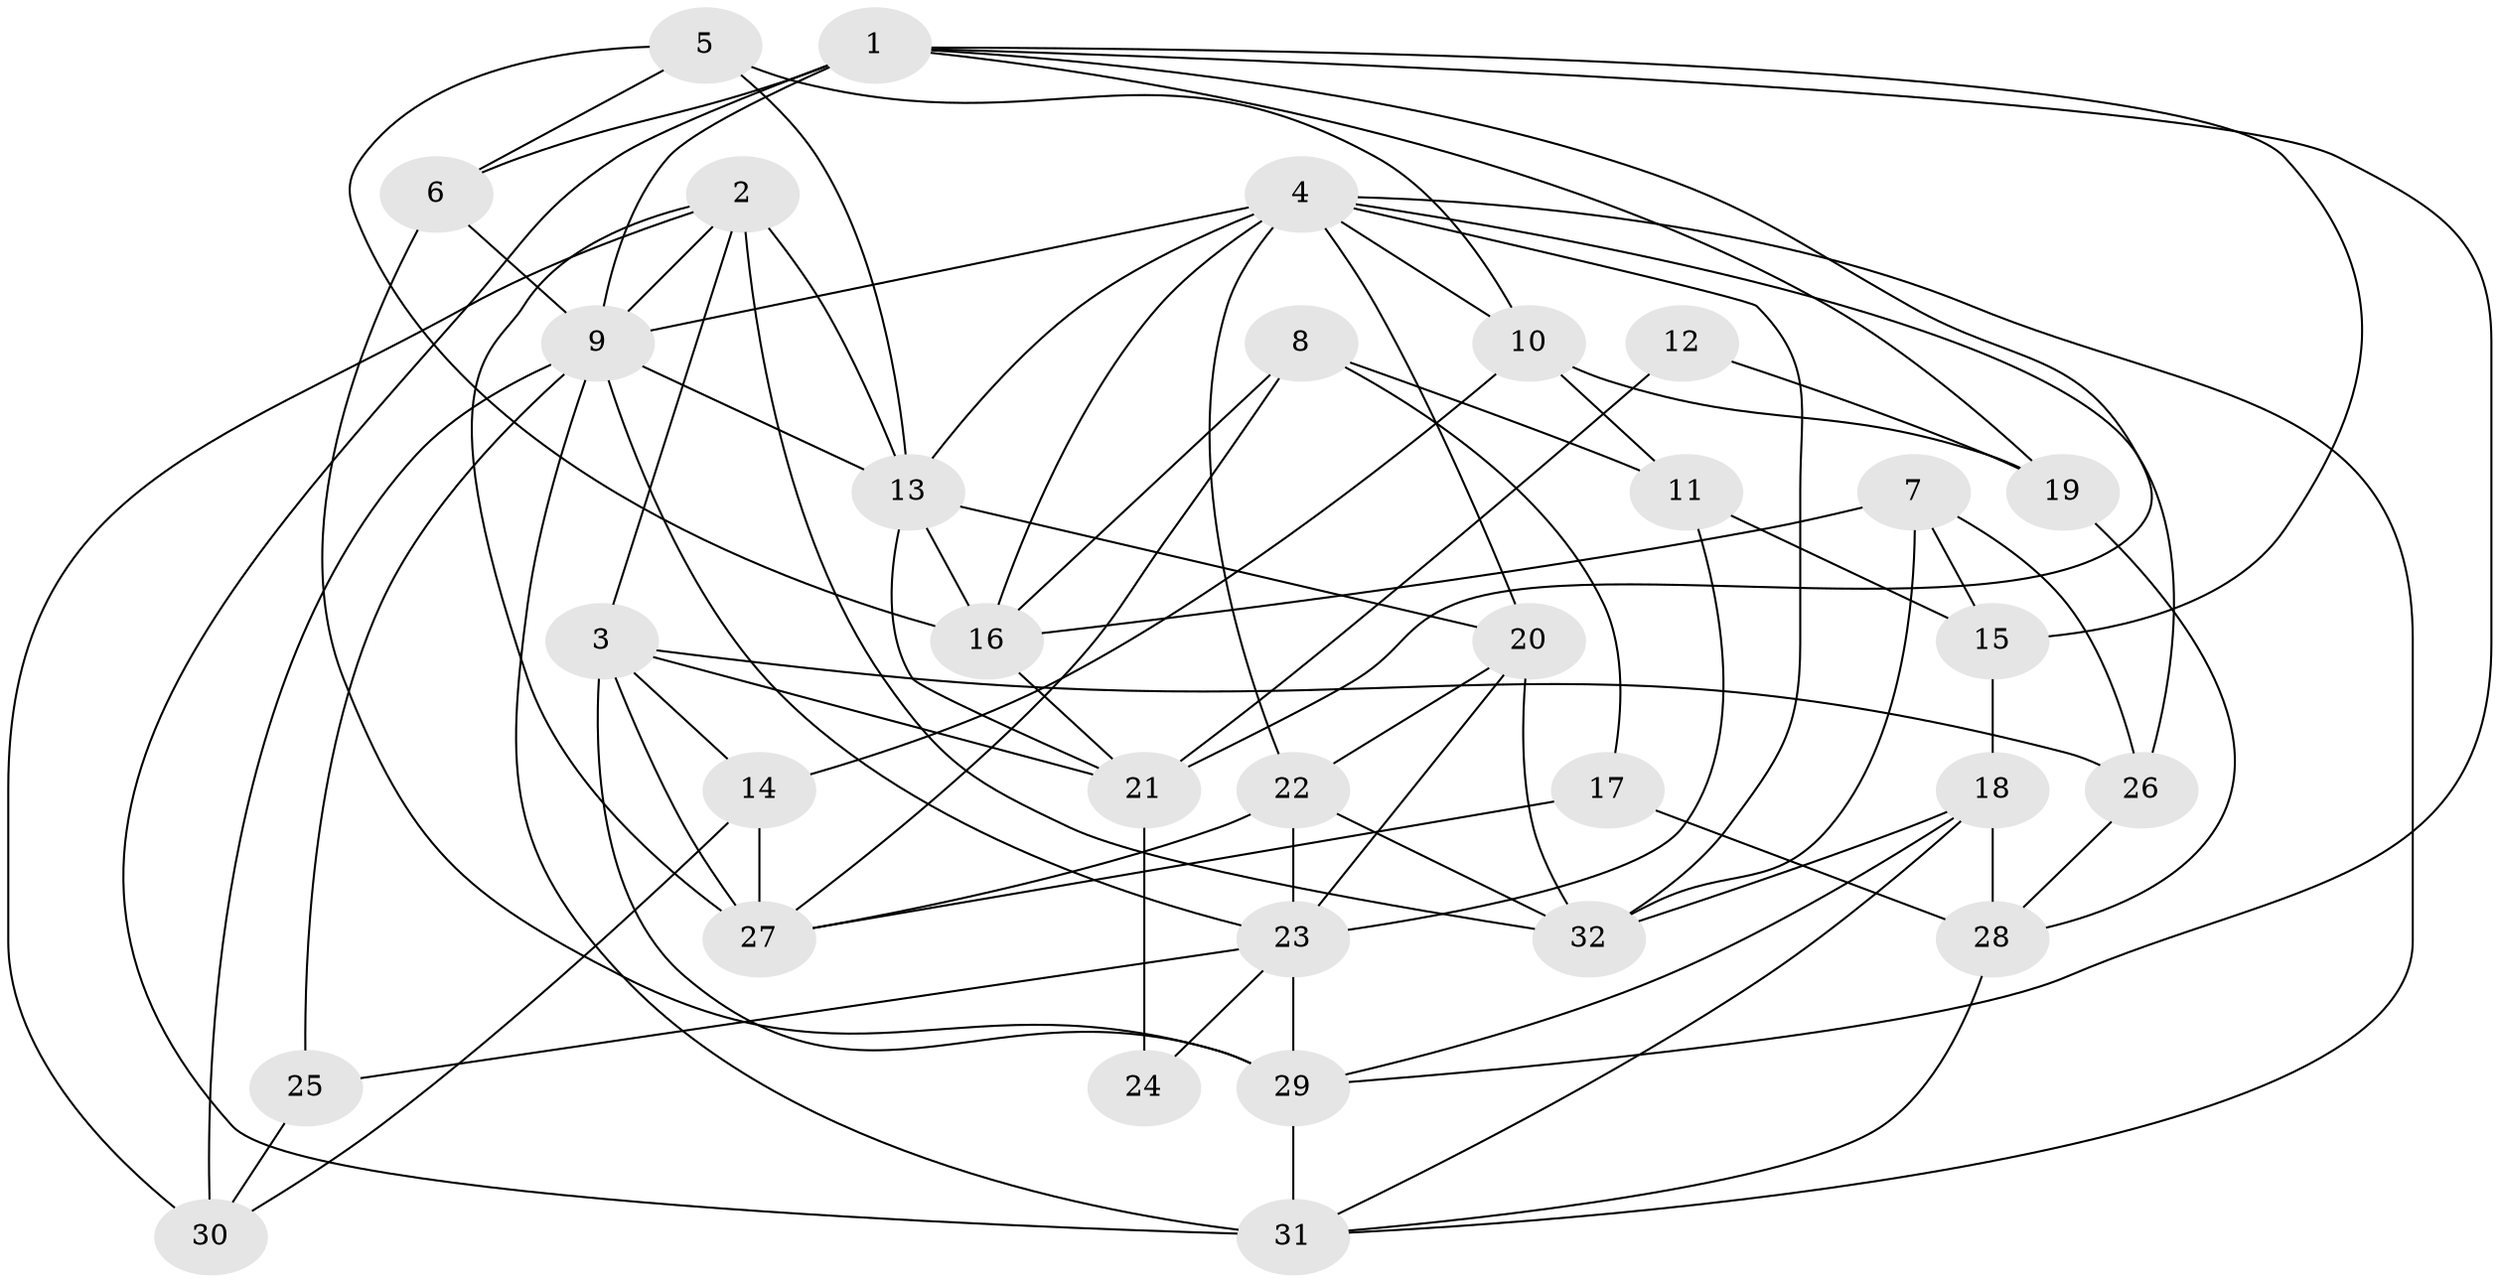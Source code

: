 // original degree distribution, {4: 0.3333333333333333, 2: 0.06349206349206349, 3: 0.31746031746031744, 6: 0.09523809523809523, 7: 0.031746031746031744, 5: 0.15873015873015872}
// Generated by graph-tools (version 1.1) at 2025/02/03/09/25 03:02:09]
// undirected, 32 vertices, 81 edges
graph export_dot {
graph [start="1"]
  node [color=gray90,style=filled];
  1;
  2;
  3;
  4;
  5;
  6;
  7;
  8;
  9;
  10;
  11;
  12;
  13;
  14;
  15;
  16;
  17;
  18;
  19;
  20;
  21;
  22;
  23;
  24;
  25;
  26;
  27;
  28;
  29;
  30;
  31;
  32;
  1 -- 6 [weight=2.0];
  1 -- 9 [weight=1.0];
  1 -- 15 [weight=1.0];
  1 -- 19 [weight=1.0];
  1 -- 21 [weight=1.0];
  1 -- 29 [weight=1.0];
  1 -- 31 [weight=1.0];
  2 -- 3 [weight=2.0];
  2 -- 9 [weight=1.0];
  2 -- 13 [weight=1.0];
  2 -- 27 [weight=1.0];
  2 -- 30 [weight=1.0];
  2 -- 32 [weight=1.0];
  3 -- 14 [weight=1.0];
  3 -- 21 [weight=1.0];
  3 -- 26 [weight=1.0];
  3 -- 27 [weight=2.0];
  3 -- 29 [weight=1.0];
  4 -- 9 [weight=1.0];
  4 -- 10 [weight=1.0];
  4 -- 13 [weight=2.0];
  4 -- 16 [weight=1.0];
  4 -- 20 [weight=1.0];
  4 -- 22 [weight=1.0];
  4 -- 26 [weight=1.0];
  4 -- 31 [weight=1.0];
  4 -- 32 [weight=1.0];
  5 -- 6 [weight=1.0];
  5 -- 10 [weight=1.0];
  5 -- 13 [weight=1.0];
  5 -- 16 [weight=1.0];
  6 -- 9 [weight=1.0];
  6 -- 29 [weight=2.0];
  7 -- 15 [weight=1.0];
  7 -- 16 [weight=1.0];
  7 -- 26 [weight=1.0];
  7 -- 32 [weight=1.0];
  8 -- 11 [weight=1.0];
  8 -- 16 [weight=1.0];
  8 -- 17 [weight=1.0];
  8 -- 27 [weight=1.0];
  9 -- 13 [weight=1.0];
  9 -- 23 [weight=1.0];
  9 -- 25 [weight=1.0];
  9 -- 30 [weight=1.0];
  9 -- 31 [weight=2.0];
  10 -- 11 [weight=1.0];
  10 -- 14 [weight=1.0];
  10 -- 19 [weight=1.0];
  11 -- 15 [weight=1.0];
  11 -- 23 [weight=1.0];
  12 -- 19 [weight=1.0];
  12 -- 21 [weight=1.0];
  13 -- 16 [weight=2.0];
  13 -- 20 [weight=1.0];
  13 -- 21 [weight=1.0];
  14 -- 27 [weight=1.0];
  14 -- 30 [weight=1.0];
  15 -- 18 [weight=1.0];
  16 -- 21 [weight=1.0];
  17 -- 27 [weight=1.0];
  17 -- 28 [weight=1.0];
  18 -- 28 [weight=1.0];
  18 -- 29 [weight=1.0];
  18 -- 31 [weight=1.0];
  18 -- 32 [weight=1.0];
  19 -- 28 [weight=1.0];
  20 -- 22 [weight=1.0];
  20 -- 23 [weight=2.0];
  20 -- 32 [weight=1.0];
  21 -- 24 [weight=1.0];
  22 -- 23 [weight=1.0];
  22 -- 27 [weight=1.0];
  22 -- 32 [weight=1.0];
  23 -- 24 [weight=1.0];
  23 -- 25 [weight=1.0];
  23 -- 29 [weight=1.0];
  25 -- 30 [weight=1.0];
  26 -- 28 [weight=1.0];
  28 -- 31 [weight=1.0];
  29 -- 31 [weight=1.0];
}
